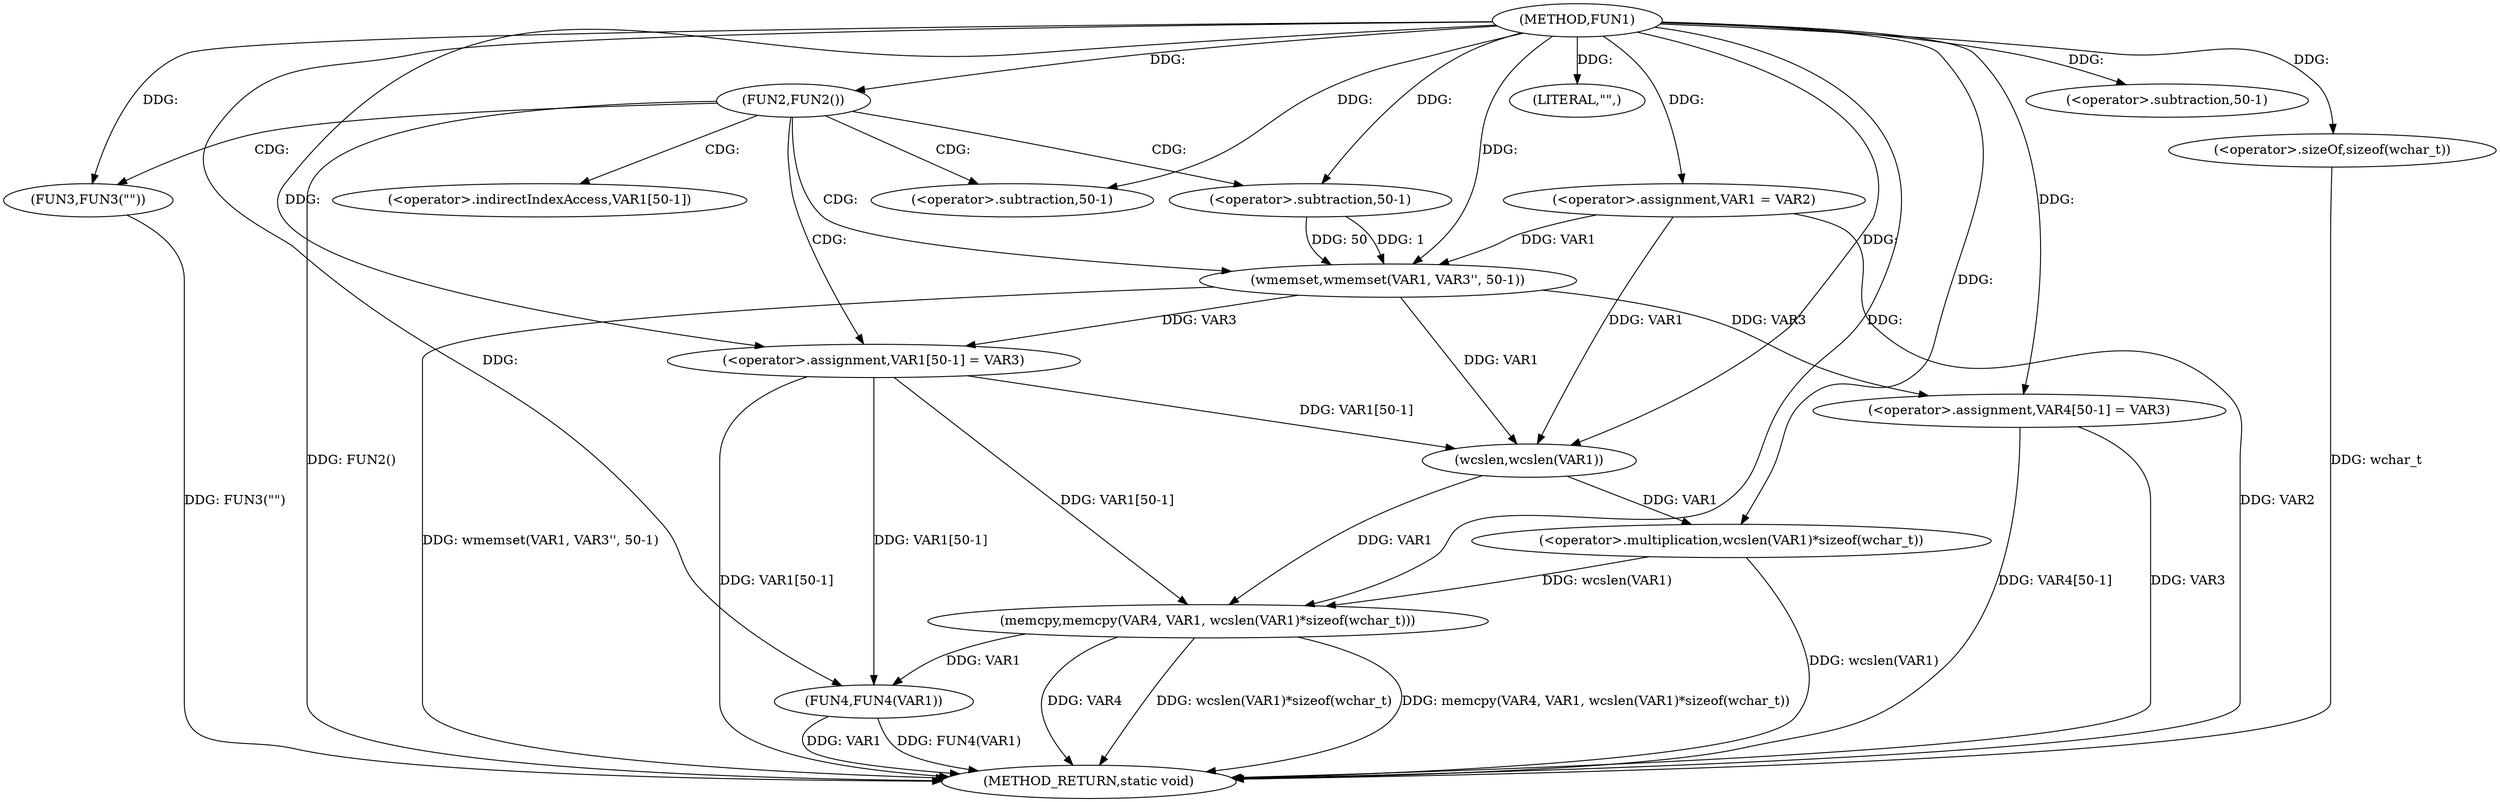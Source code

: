 digraph FUN1 {  
"1000100" [label = "(METHOD,FUN1)" ]
"1000146" [label = "(METHOD_RETURN,static void)" ]
"1000104" [label = "(<operator>.assignment,VAR1 = VAR2)" ]
"1000108" [label = "(FUN2,FUN2())" ]
"1000110" [label = "(FUN3,FUN3(\"\"))" ]
"1000114" [label = "(wmemset,wmemset(VAR1, VAR3'', 50-1))" ]
"1000117" [label = "(<operator>.subtraction,50-1)" ]
"1000120" [label = "(<operator>.assignment,VAR1[50-1] = VAR3)" ]
"1000123" [label = "(<operator>.subtraction,50-1)" ]
"1000128" [label = "(LITERAL,\"\",)" ]
"1000129" [label = "(memcpy,memcpy(VAR4, VAR1, wcslen(VAR1)*sizeof(wchar_t)))" ]
"1000132" [label = "(<operator>.multiplication,wcslen(VAR1)*sizeof(wchar_t))" ]
"1000133" [label = "(wcslen,wcslen(VAR1))" ]
"1000135" [label = "(<operator>.sizeOf,sizeof(wchar_t))" ]
"1000137" [label = "(<operator>.assignment,VAR4[50-1] = VAR3)" ]
"1000140" [label = "(<operator>.subtraction,50-1)" ]
"1000144" [label = "(FUN4,FUN4(VAR1))" ]
"1000121" [label = "(<operator>.indirectIndexAccess,VAR1[50-1])" ]
  "1000129" -> "1000146"  [ label = "DDG: VAR4"] 
  "1000108" -> "1000146"  [ label = "DDG: FUN2()"] 
  "1000114" -> "1000146"  [ label = "DDG: wmemset(VAR1, VAR3'', 50-1)"] 
  "1000129" -> "1000146"  [ label = "DDG: wcslen(VAR1)*sizeof(wchar_t)"] 
  "1000120" -> "1000146"  [ label = "DDG: VAR1[50-1]"] 
  "1000132" -> "1000146"  [ label = "DDG: wcslen(VAR1)"] 
  "1000137" -> "1000146"  [ label = "DDG: VAR4[50-1]"] 
  "1000129" -> "1000146"  [ label = "DDG: memcpy(VAR4, VAR1, wcslen(VAR1)*sizeof(wchar_t))"] 
  "1000144" -> "1000146"  [ label = "DDG: FUN4(VAR1)"] 
  "1000110" -> "1000146"  [ label = "DDG: FUN3(\"\")"] 
  "1000137" -> "1000146"  [ label = "DDG: VAR3"] 
  "1000135" -> "1000146"  [ label = "DDG: wchar_t"] 
  "1000144" -> "1000146"  [ label = "DDG: VAR1"] 
  "1000104" -> "1000146"  [ label = "DDG: VAR2"] 
  "1000100" -> "1000104"  [ label = "DDG: "] 
  "1000100" -> "1000108"  [ label = "DDG: "] 
  "1000100" -> "1000110"  [ label = "DDG: "] 
  "1000104" -> "1000114"  [ label = "DDG: VAR1"] 
  "1000100" -> "1000114"  [ label = "DDG: "] 
  "1000117" -> "1000114"  [ label = "DDG: 50"] 
  "1000117" -> "1000114"  [ label = "DDG: 1"] 
  "1000100" -> "1000117"  [ label = "DDG: "] 
  "1000114" -> "1000120"  [ label = "DDG: VAR3"] 
  "1000100" -> "1000120"  [ label = "DDG: "] 
  "1000100" -> "1000123"  [ label = "DDG: "] 
  "1000100" -> "1000128"  [ label = "DDG: "] 
  "1000100" -> "1000129"  [ label = "DDG: "] 
  "1000133" -> "1000129"  [ label = "DDG: VAR1"] 
  "1000120" -> "1000129"  [ label = "DDG: VAR1[50-1]"] 
  "1000132" -> "1000129"  [ label = "DDG: wcslen(VAR1)"] 
  "1000133" -> "1000132"  [ label = "DDG: VAR1"] 
  "1000104" -> "1000133"  [ label = "DDG: VAR1"] 
  "1000114" -> "1000133"  [ label = "DDG: VAR1"] 
  "1000120" -> "1000133"  [ label = "DDG: VAR1[50-1]"] 
  "1000100" -> "1000133"  [ label = "DDG: "] 
  "1000100" -> "1000132"  [ label = "DDG: "] 
  "1000100" -> "1000135"  [ label = "DDG: "] 
  "1000100" -> "1000137"  [ label = "DDG: "] 
  "1000114" -> "1000137"  [ label = "DDG: VAR3"] 
  "1000100" -> "1000140"  [ label = "DDG: "] 
  "1000120" -> "1000144"  [ label = "DDG: VAR1[50-1]"] 
  "1000129" -> "1000144"  [ label = "DDG: VAR1"] 
  "1000100" -> "1000144"  [ label = "DDG: "] 
  "1000108" -> "1000110"  [ label = "CDG: "] 
  "1000108" -> "1000121"  [ label = "CDG: "] 
  "1000108" -> "1000123"  [ label = "CDG: "] 
  "1000108" -> "1000114"  [ label = "CDG: "] 
  "1000108" -> "1000120"  [ label = "CDG: "] 
  "1000108" -> "1000117"  [ label = "CDG: "] 
}
